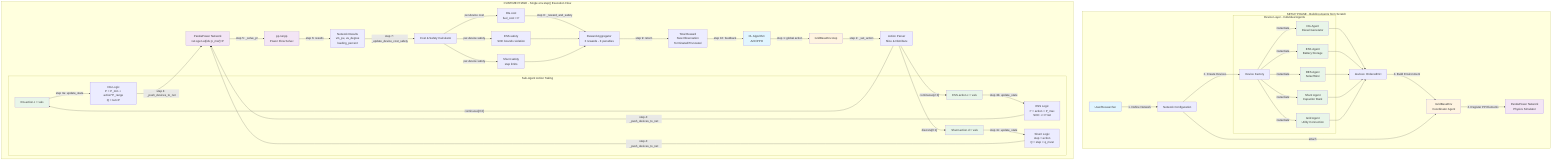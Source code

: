 graph TB
    subgraph "SETUP PHASE - Building Agents from Scratch"
        User[User/Researcher] -->|1. Define Network| NetConfig[Network Configuration]
        NetConfig -->|2. Create Devices| DevFactory[Device Factory]
        
        subgraph "Device Layer - Individual Agents"
            DevFactory -->|instantiate| DG[DG Agent<br/>Diesel Generator]
            DevFactory -->|instantiate| ESS[ESS Agent<br/>Battery Storage]
            DevFactory -->|instantiate| RES[RES Agent<br/>Solar/Wind]
            DevFactory -->|instantiate| Shunt[Shunt Agent<br/>Capacitor Bank]
            DevFactory -->|instantiate| Grid[Grid Agent<br/>Utility Connection]
        end
        
        DG --> DevDict[devices: OrderedDict]
        ESS --> DevDict
        RES --> DevDict
        Shunt --> DevDict
        Grid --> DevDict
        
        DevDict -->|3. Build Environment| Env[GridBaseEnv<br/>Coordinator Agent]
        NetConfig -->|attach| Env
        
        Env -->|4. Register PP Elements| PPNet[PandaPower Network<br/>Physics Simulator]
    end
    
    subgraph "RUNTIME PHASE - Single env.step() Execution Flow"
        RL[RL Algorithm<br/>A2C/PPO] -->|step 1: global action| Env2[GridBaseEnv.step]
        
        Env2 -->|step 2: _set_action| ActionParser[Action Parser<br/>Slice & Distribute]
        
        ActionParser -->|"continuous[0:2]"| DG2[DG.action.c = vals]
        ActionParser -->|"continuous[2:3]"| ESS2[ESS.action.c = vals]
        ActionParser -->|"discrete[0:1]"| Shunt2[Shunt.action.d = vals]
        
        subgraph "Sub-Agent Action Taking"
            DG2 -->|step 3a: update_state| DGLogic[DG Logic<br/>P = P_min + action*P_range<br/>Q = tan×P]
            ESS2 -->|step 3b: update_state| ESSLogic[ESS Logic<br/>P = action × P_max<br/>SOC += P×Δt]
            Shunt2 -->|step 3c: update_state| ShuntLogic[Shunt Logic<br/>step = action<br/>Q = step × q_mvar]
        end
        
        DGLogic -->|step 4: _push_devices_to_net| PPNet2["PandaPower Network<br/>net.sgen.at[idx,'p_mw']=P"]
        ESSLogic -->|step 4: _push_devices_to_net| PPNet2
        ShuntLogic -->|step 4: _push_devices_to_net| PPNet2
        
        PPNet2 -->|step 5: _solve_pf| Solver[pp.runpp<br/>Power Flow Solver]
        
        Solver -->|step 6: results| Results[Network Results<br/>vm_pu, va_degree<br/>loading_percent]
        
        Results -->|step 7: _update_device_cost_safety| CostCalc[Cost & Safety Calculator]
        
        CostCalc -->|per-device cost| DGCost[DG.cost<br/>fuel_cost × P]
        CostCalc -->|per-device safety| ESSCost[ESS.safety<br/>SOC bounds violation]
        CostCalc -->|per-device safety| ShuntCost[Shunt.safety<br/>step limits]
        
        DGCost -->|step 8: _reward_and_safety| Aggregator[Reward Aggregator<br/>Σ rewards - Σ penalties]
        ESSCost --> Aggregator
        ShuntCost --> Aggregator
        
        Aggregator -->|step 9: return| FinalReward[Total Reward<br/>New Observation<br/>Terminated/Truncated]
        
        FinalReward -->|step 10: feedback| RL
    end
    
    style User fill:#e1f5ff
    style RL fill:#e1f5ff
    style Env fill:#fff4e1
    style Env2 fill:#fff4e1
    style DG fill:#e8f5e9
    style ESS fill:#e8f5e9
    style RES fill:#e8f5e9
    style Shunt fill:#e8f5e9
    style Grid fill:#e8f5e9
    style DG2 fill:#e8f5e9
    style ESS2 fill:#e8f5e9
    style Shunt2 fill:#e8f5e9
    style PPNet fill:#f3e5f5
    style PPNet2 fill:#f3e5f5
    style Solver fill:#f3e5f5